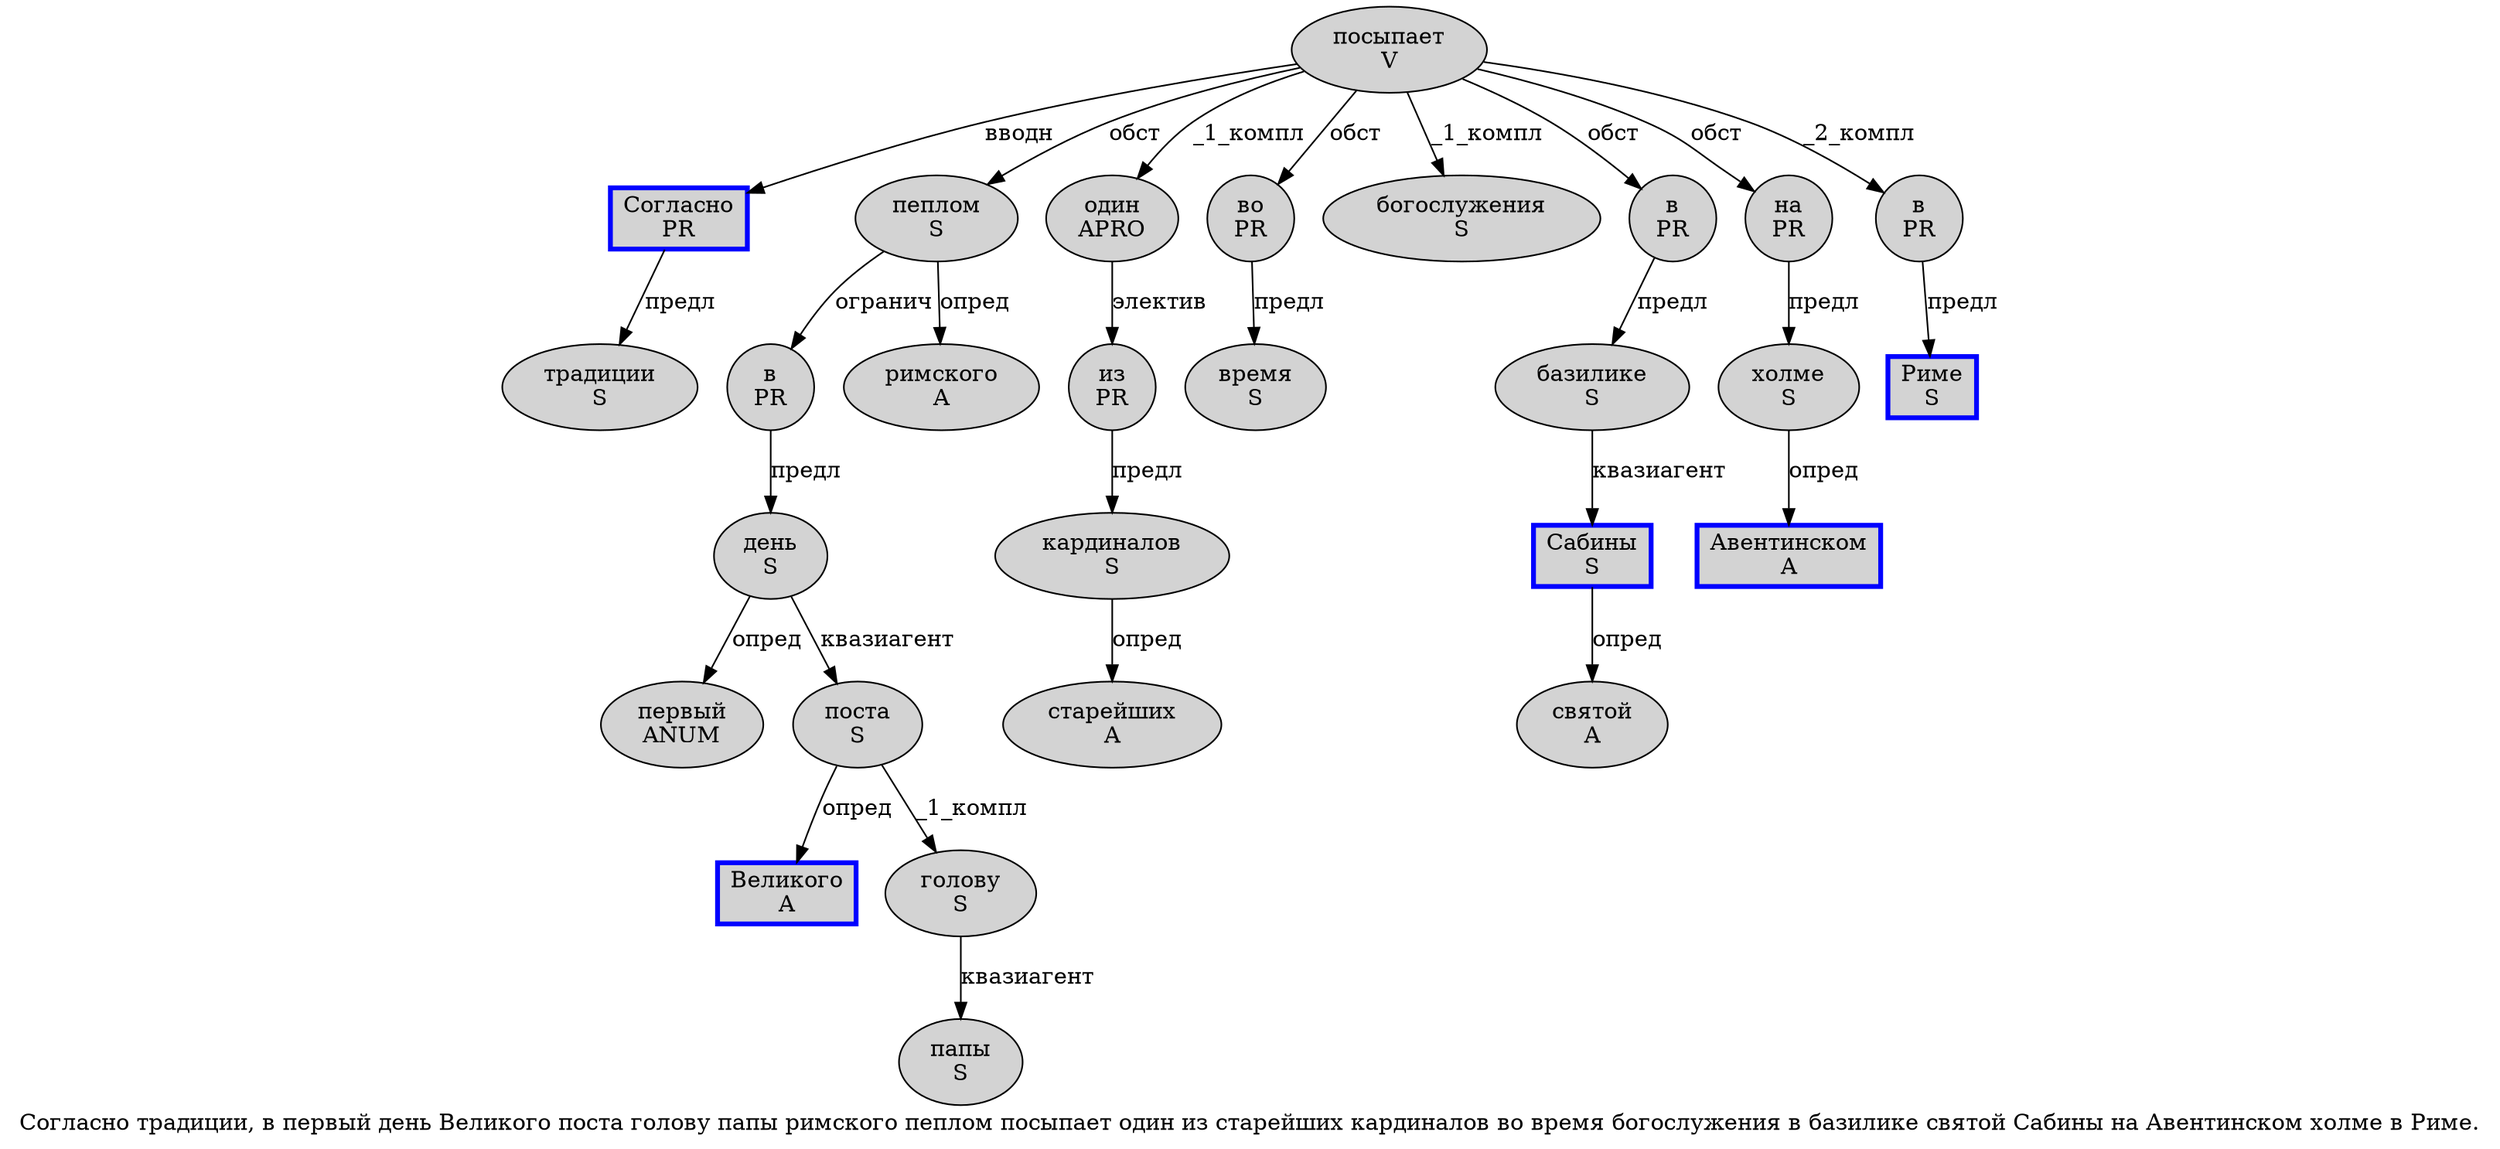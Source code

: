 digraph SENTENCE_197 {
	graph [label="Согласно традиции, в первый день Великого поста голову папы римского пеплом посыпает один из старейших кардиналов во время богослужения в базилике святой Сабины на Авентинском холме в Риме."]
	node [style=filled]
		0 [label="Согласно
PR" color=blue fillcolor=lightgray penwidth=3 shape=box]
		1 [label="традиции
S" color="" fillcolor=lightgray penwidth=1 shape=ellipse]
		3 [label="в
PR" color="" fillcolor=lightgray penwidth=1 shape=ellipse]
		4 [label="первый
ANUM" color="" fillcolor=lightgray penwidth=1 shape=ellipse]
		5 [label="день
S" color="" fillcolor=lightgray penwidth=1 shape=ellipse]
		6 [label="Великого
A" color=blue fillcolor=lightgray penwidth=3 shape=box]
		7 [label="поста
S" color="" fillcolor=lightgray penwidth=1 shape=ellipse]
		8 [label="голову
S" color="" fillcolor=lightgray penwidth=1 shape=ellipse]
		9 [label="папы
S" color="" fillcolor=lightgray penwidth=1 shape=ellipse]
		10 [label="римского
A" color="" fillcolor=lightgray penwidth=1 shape=ellipse]
		11 [label="пеплом
S" color="" fillcolor=lightgray penwidth=1 shape=ellipse]
		12 [label="посыпает
V" color="" fillcolor=lightgray penwidth=1 shape=ellipse]
		13 [label="один
APRO" color="" fillcolor=lightgray penwidth=1 shape=ellipse]
		14 [label="из
PR" color="" fillcolor=lightgray penwidth=1 shape=ellipse]
		15 [label="старейших
A" color="" fillcolor=lightgray penwidth=1 shape=ellipse]
		16 [label="кардиналов
S" color="" fillcolor=lightgray penwidth=1 shape=ellipse]
		17 [label="во
PR" color="" fillcolor=lightgray penwidth=1 shape=ellipse]
		18 [label="время
S" color="" fillcolor=lightgray penwidth=1 shape=ellipse]
		19 [label="богослужения
S" color="" fillcolor=lightgray penwidth=1 shape=ellipse]
		20 [label="в
PR" color="" fillcolor=lightgray penwidth=1 shape=ellipse]
		21 [label="базилике
S" color="" fillcolor=lightgray penwidth=1 shape=ellipse]
		22 [label="святой
A" color="" fillcolor=lightgray penwidth=1 shape=ellipse]
		23 [label="Сабины
S" color=blue fillcolor=lightgray penwidth=3 shape=box]
		24 [label="на
PR" color="" fillcolor=lightgray penwidth=1 shape=ellipse]
		25 [label="Авентинском
A" color=blue fillcolor=lightgray penwidth=3 shape=box]
		26 [label="холме
S" color="" fillcolor=lightgray penwidth=1 shape=ellipse]
		27 [label="в
PR" color="" fillcolor=lightgray penwidth=1 shape=ellipse]
		28 [label="Риме
S" color=blue fillcolor=lightgray penwidth=3 shape=box]
			26 -> 25 [label="опред"]
			11 -> 3 [label="огранич"]
			11 -> 10 [label="опред"]
			16 -> 15 [label="опред"]
			21 -> 23 [label="квазиагент"]
			17 -> 18 [label="предл"]
			23 -> 22 [label="опред"]
			8 -> 9 [label="квазиагент"]
			27 -> 28 [label="предл"]
			0 -> 1 [label="предл"]
			24 -> 26 [label="предл"]
			12 -> 0 [label="вводн"]
			12 -> 11 [label="обст"]
			12 -> 13 [label="_1_компл"]
			12 -> 17 [label="обст"]
			12 -> 19 [label="_1_компл"]
			12 -> 20 [label="обст"]
			12 -> 24 [label="обст"]
			12 -> 27 [label="_2_компл"]
			3 -> 5 [label="предл"]
			13 -> 14 [label="электив"]
			14 -> 16 [label="предл"]
			7 -> 6 [label="опред"]
			7 -> 8 [label="_1_компл"]
			20 -> 21 [label="предл"]
			5 -> 4 [label="опред"]
			5 -> 7 [label="квазиагент"]
}